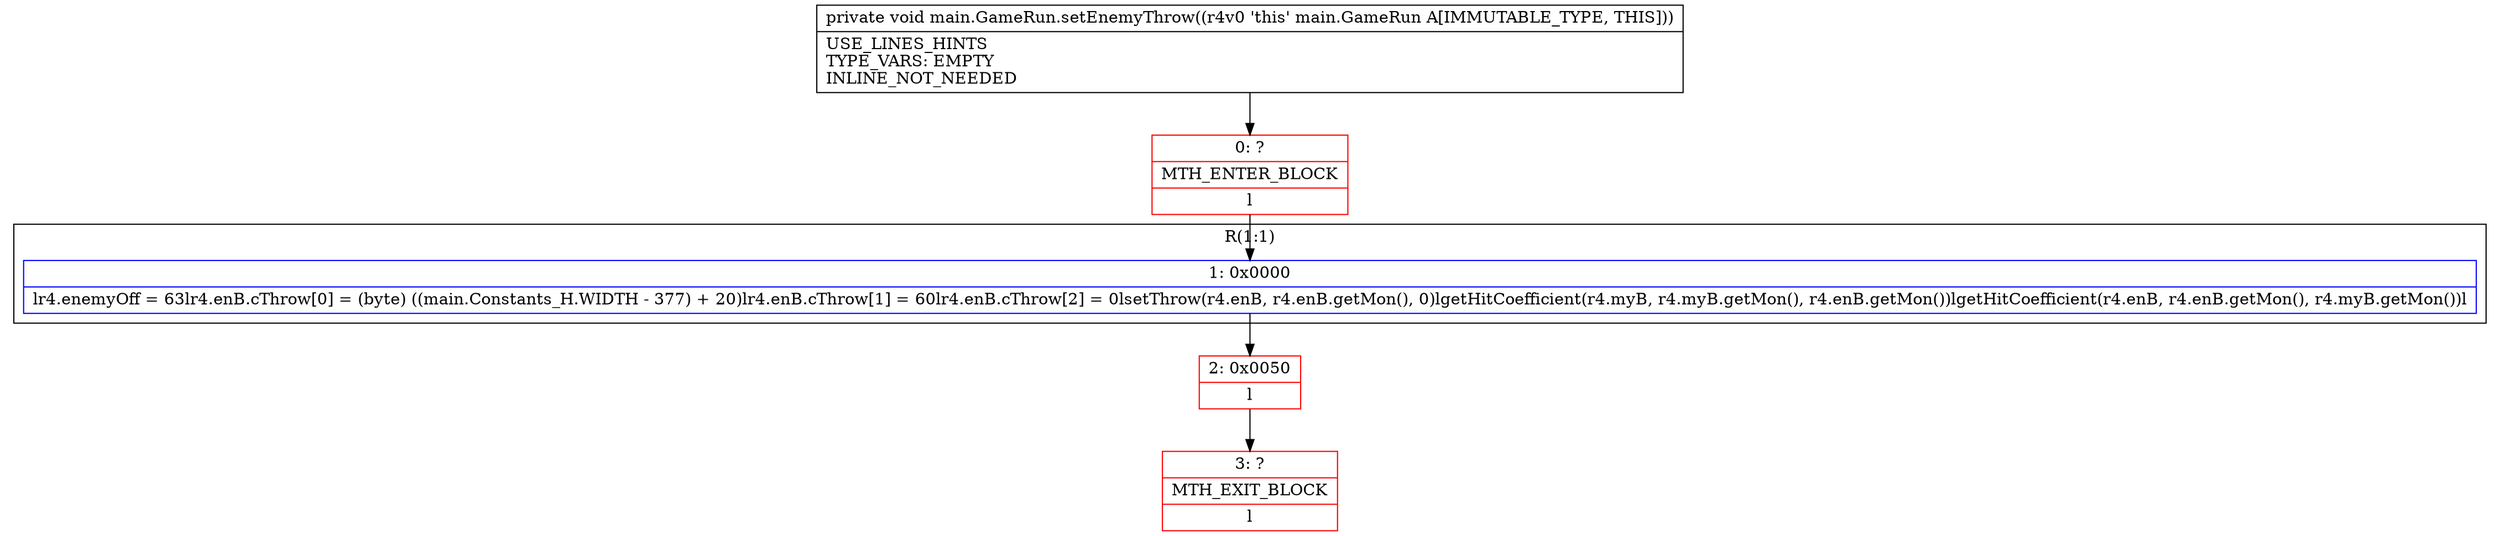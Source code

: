 digraph "CFG formain.GameRun.setEnemyThrow()V" {
subgraph cluster_Region_832055168 {
label = "R(1:1)";
node [shape=record,color=blue];
Node_1 [shape=record,label="{1\:\ 0x0000|lr4.enemyOff = 63lr4.enB.cThrow[0] = (byte) ((main.Constants_H.WIDTH \- 377) + 20)lr4.enB.cThrow[1] = 60lr4.enB.cThrow[2] = 0lsetThrow(r4.enB, r4.enB.getMon(), 0)lgetHitCoefficient(r4.myB, r4.myB.getMon(), r4.enB.getMon())lgetHitCoefficient(r4.enB, r4.enB.getMon(), r4.myB.getMon())l}"];
}
Node_0 [shape=record,color=red,label="{0\:\ ?|MTH_ENTER_BLOCK\l|l}"];
Node_2 [shape=record,color=red,label="{2\:\ 0x0050|l}"];
Node_3 [shape=record,color=red,label="{3\:\ ?|MTH_EXIT_BLOCK\l|l}"];
MethodNode[shape=record,label="{private void main.GameRun.setEnemyThrow((r4v0 'this' main.GameRun A[IMMUTABLE_TYPE, THIS]))  | USE_LINES_HINTS\lTYPE_VARS: EMPTY\lINLINE_NOT_NEEDED\l}"];
MethodNode -> Node_0;
Node_1 -> Node_2;
Node_0 -> Node_1;
Node_2 -> Node_3;
}

